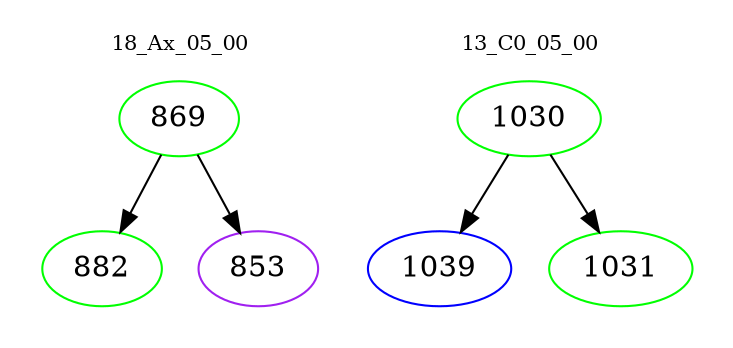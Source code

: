 digraph{
subgraph cluster_0 {
color = white
label = "18_Ax_05_00";
fontsize=10;
T0_869 [label="869", color="green"]
T0_869 -> T0_882 [color="black"]
T0_882 [label="882", color="green"]
T0_869 -> T0_853 [color="black"]
T0_853 [label="853", color="purple"]
}
subgraph cluster_1 {
color = white
label = "13_C0_05_00";
fontsize=10;
T1_1030 [label="1030", color="green"]
T1_1030 -> T1_1039 [color="black"]
T1_1039 [label="1039", color="blue"]
T1_1030 -> T1_1031 [color="black"]
T1_1031 [label="1031", color="green"]
}
}
